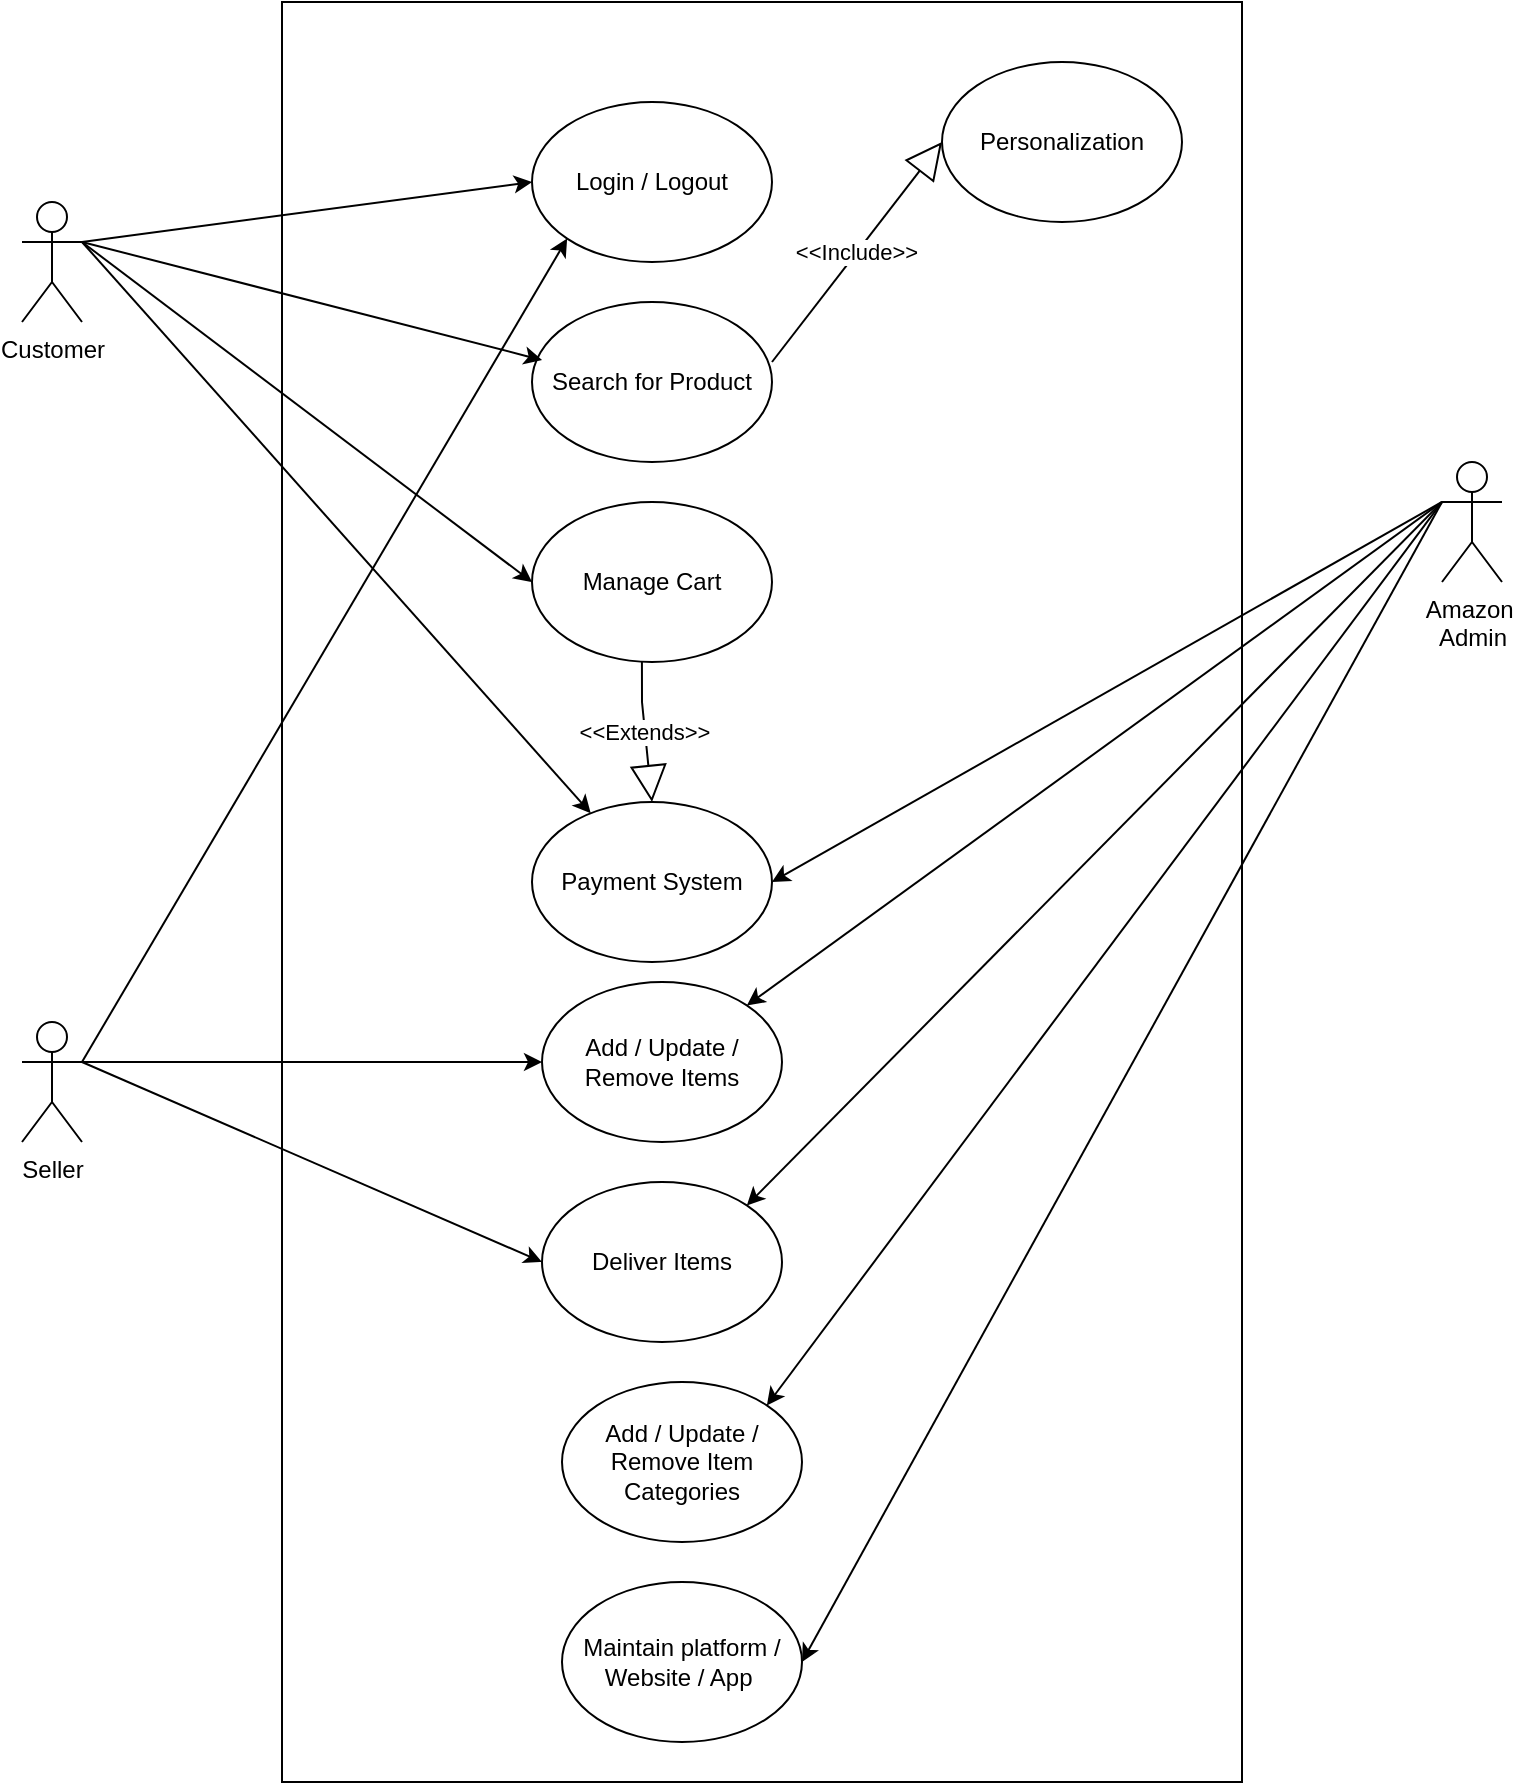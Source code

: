 <mxfile version="24.6.4" type="device">
  <diagram name="Page-1" id="_ZZo5d0lJYXbkXTqS1fF">
    <mxGraphModel dx="2240" dy="868" grid="1" gridSize="10" guides="1" tooltips="1" connect="1" arrows="1" fold="1" page="1" pageScale="1" pageWidth="850" pageHeight="1100" math="0" shadow="0">
      <root>
        <mxCell id="0" />
        <mxCell id="1" parent="0" />
        <mxCell id="Qlh9LIFfdNwu2uTJVq5y-1" value="" style="rounded=0;whiteSpace=wrap;html=1;fillColor=none;" vertex="1" parent="1">
          <mxGeometry x="180" y="90" width="480" height="890" as="geometry" />
        </mxCell>
        <mxCell id="Qlh9LIFfdNwu2uTJVq5y-2" value="Customer" style="shape=umlActor;verticalLabelPosition=bottom;verticalAlign=top;html=1;outlineConnect=0;" vertex="1" parent="1">
          <mxGeometry x="50" y="190" width="30" height="60" as="geometry" />
        </mxCell>
        <mxCell id="Qlh9LIFfdNwu2uTJVq5y-3" value="Seller" style="shape=umlActor;verticalLabelPosition=bottom;verticalAlign=top;html=1;outlineConnect=0;" vertex="1" parent="1">
          <mxGeometry x="50" y="600" width="30" height="60" as="geometry" />
        </mxCell>
        <mxCell id="Qlh9LIFfdNwu2uTJVq5y-4" value="Amazon&amp;nbsp;&lt;div&gt;Admin&lt;/div&gt;" style="shape=umlActor;verticalLabelPosition=bottom;verticalAlign=top;html=1;outlineConnect=0;" vertex="1" parent="1">
          <mxGeometry x="760" y="320" width="30" height="60" as="geometry" />
        </mxCell>
        <mxCell id="Qlh9LIFfdNwu2uTJVq5y-5" value="Login / Logout" style="ellipse;whiteSpace=wrap;html=1;" vertex="1" parent="1">
          <mxGeometry x="305" y="140" width="120" height="80" as="geometry" />
        </mxCell>
        <mxCell id="Qlh9LIFfdNwu2uTJVq5y-6" value="" style="endArrow=classic;html=1;rounded=0;entryX=0;entryY=0.5;entryDx=0;entryDy=0;" edge="1" parent="1" target="Qlh9LIFfdNwu2uTJVq5y-5">
          <mxGeometry width="50" height="50" relative="1" as="geometry">
            <mxPoint x="80" y="210" as="sourcePoint" />
            <mxPoint x="130" y="160" as="targetPoint" />
          </mxGeometry>
        </mxCell>
        <mxCell id="Qlh9LIFfdNwu2uTJVq5y-10" value="" style="endArrow=classic;html=1;rounded=0;entryX=0;entryY=1;entryDx=0;entryDy=0;" edge="1" parent="1" target="Qlh9LIFfdNwu2uTJVq5y-5">
          <mxGeometry width="50" height="50" relative="1" as="geometry">
            <mxPoint x="80" y="620" as="sourcePoint" />
            <mxPoint x="130" y="570" as="targetPoint" />
          </mxGeometry>
        </mxCell>
        <mxCell id="Qlh9LIFfdNwu2uTJVq5y-11" value="Search for Product" style="ellipse;whiteSpace=wrap;html=1;" vertex="1" parent="1">
          <mxGeometry x="305" y="240" width="120" height="80" as="geometry" />
        </mxCell>
        <mxCell id="Qlh9LIFfdNwu2uTJVq5y-12" value="" style="endArrow=classic;html=1;rounded=0;exitX=1;exitY=0.333;exitDx=0;exitDy=0;exitPerimeter=0;entryX=0.042;entryY=0.363;entryDx=0;entryDy=0;entryPerimeter=0;" edge="1" parent="1" source="Qlh9LIFfdNwu2uTJVq5y-2" target="Qlh9LIFfdNwu2uTJVq5y-11">
          <mxGeometry width="50" height="50" relative="1" as="geometry">
            <mxPoint x="80" y="310" as="sourcePoint" />
            <mxPoint x="130" y="260" as="targetPoint" />
          </mxGeometry>
        </mxCell>
        <mxCell id="Qlh9LIFfdNwu2uTJVq5y-13" value="Personalization" style="ellipse;whiteSpace=wrap;html=1;" vertex="1" parent="1">
          <mxGeometry x="510" y="120" width="120" height="80" as="geometry" />
        </mxCell>
        <mxCell id="Qlh9LIFfdNwu2uTJVq5y-14" value="&amp;lt;&amp;lt;Include&amp;gt;&amp;gt;" style="endArrow=block;endSize=16;endFill=0;html=1;rounded=0;entryX=0;entryY=0.5;entryDx=0;entryDy=0;" edge="1" parent="1" target="Qlh9LIFfdNwu2uTJVq5y-13">
          <mxGeometry x="-0.006" width="160" relative="1" as="geometry">
            <mxPoint x="425" y="270" as="sourcePoint" />
            <mxPoint x="585" y="270" as="targetPoint" />
            <mxPoint as="offset" />
          </mxGeometry>
        </mxCell>
        <mxCell id="Qlh9LIFfdNwu2uTJVq5y-15" value="Manage Cart" style="ellipse;whiteSpace=wrap;html=1;" vertex="1" parent="1">
          <mxGeometry x="305" y="340" width="120" height="80" as="geometry" />
        </mxCell>
        <mxCell id="Qlh9LIFfdNwu2uTJVq5y-17" value="" style="endArrow=classic;html=1;rounded=0;entryX=0;entryY=0.5;entryDx=0;entryDy=0;" edge="1" parent="1" target="Qlh9LIFfdNwu2uTJVq5y-15">
          <mxGeometry width="50" height="50" relative="1" as="geometry">
            <mxPoint x="80" y="210" as="sourcePoint" />
            <mxPoint x="150" y="290" as="targetPoint" />
          </mxGeometry>
        </mxCell>
        <mxCell id="Qlh9LIFfdNwu2uTJVq5y-18" value="Payment System" style="ellipse;whiteSpace=wrap;html=1;" vertex="1" parent="1">
          <mxGeometry x="305" y="490" width="120" height="80" as="geometry" />
        </mxCell>
        <mxCell id="Qlh9LIFfdNwu2uTJVq5y-23" value="&amp;lt;&amp;lt;Extends&amp;gt;&amp;gt;" style="endArrow=block;endSize=16;endFill=0;html=1;rounded=0;entryX=0.5;entryY=0;entryDx=0;entryDy=0;exitX=0.458;exitY=1;exitDx=0;exitDy=0;exitPerimeter=0;" edge="1" parent="1" source="Qlh9LIFfdNwu2uTJVq5y-15" target="Qlh9LIFfdNwu2uTJVq5y-18">
          <mxGeometry width="160" relative="1" as="geometry">
            <mxPoint x="450" y="410" as="sourcePoint" />
            <mxPoint x="610" y="410" as="targetPoint" />
            <Array as="points">
              <mxPoint x="360" y="440" />
            </Array>
          </mxGeometry>
        </mxCell>
        <mxCell id="Qlh9LIFfdNwu2uTJVq5y-25" value="" style="endArrow=classic;html=1;rounded=0;exitX=1;exitY=0.333;exitDx=0;exitDy=0;exitPerimeter=0;" edge="1" parent="1" source="Qlh9LIFfdNwu2uTJVq5y-2" target="Qlh9LIFfdNwu2uTJVq5y-18">
          <mxGeometry width="50" height="50" relative="1" as="geometry">
            <mxPoint x="90" y="430" as="sourcePoint" />
            <mxPoint x="140" y="380" as="targetPoint" />
          </mxGeometry>
        </mxCell>
        <mxCell id="Qlh9LIFfdNwu2uTJVq5y-26" value="Add / Update / Remove Items" style="ellipse;whiteSpace=wrap;html=1;" vertex="1" parent="1">
          <mxGeometry x="310" y="580" width="120" height="80" as="geometry" />
        </mxCell>
        <mxCell id="Qlh9LIFfdNwu2uTJVq5y-27" value="" style="endArrow=classic;html=1;rounded=0;entryX=0;entryY=0.5;entryDx=0;entryDy=0;" edge="1" parent="1" target="Qlh9LIFfdNwu2uTJVq5y-26">
          <mxGeometry width="50" height="50" relative="1" as="geometry">
            <mxPoint x="80" y="620" as="sourcePoint" />
            <mxPoint x="180" y="640" as="targetPoint" />
          </mxGeometry>
        </mxCell>
        <mxCell id="Qlh9LIFfdNwu2uTJVq5y-28" value="Deliver Items" style="ellipse;whiteSpace=wrap;html=1;" vertex="1" parent="1">
          <mxGeometry x="310" y="680" width="120" height="80" as="geometry" />
        </mxCell>
        <mxCell id="Qlh9LIFfdNwu2uTJVq5y-29" value="" style="endArrow=classic;html=1;rounded=0;exitX=1;exitY=0.333;exitDx=0;exitDy=0;exitPerimeter=0;entryX=0;entryY=0.5;entryDx=0;entryDy=0;" edge="1" parent="1" source="Qlh9LIFfdNwu2uTJVq5y-3" target="Qlh9LIFfdNwu2uTJVq5y-28">
          <mxGeometry width="50" height="50" relative="1" as="geometry">
            <mxPoint x="120" y="740" as="sourcePoint" />
            <mxPoint x="170" y="690" as="targetPoint" />
          </mxGeometry>
        </mxCell>
        <mxCell id="Qlh9LIFfdNwu2uTJVq5y-30" value="" style="endArrow=classic;html=1;rounded=0;exitX=0;exitY=0.333;exitDx=0;exitDy=0;exitPerimeter=0;entryX=1;entryY=0.5;entryDx=0;entryDy=0;" edge="1" parent="1" source="Qlh9LIFfdNwu2uTJVq5y-4" target="Qlh9LIFfdNwu2uTJVq5y-18">
          <mxGeometry width="50" height="50" relative="1" as="geometry">
            <mxPoint x="500" y="500" as="sourcePoint" />
            <mxPoint x="550" y="450" as="targetPoint" />
          </mxGeometry>
        </mxCell>
        <mxCell id="Qlh9LIFfdNwu2uTJVq5y-31" value="" style="endArrow=classic;html=1;rounded=0;exitX=0;exitY=0.333;exitDx=0;exitDy=0;exitPerimeter=0;entryX=1;entryY=0;entryDx=0;entryDy=0;" edge="1" parent="1" source="Qlh9LIFfdNwu2uTJVq5y-4" target="Qlh9LIFfdNwu2uTJVq5y-26">
          <mxGeometry width="50" height="50" relative="1" as="geometry">
            <mxPoint x="520" y="620" as="sourcePoint" />
            <mxPoint x="570" y="570" as="targetPoint" />
          </mxGeometry>
        </mxCell>
        <mxCell id="Qlh9LIFfdNwu2uTJVq5y-32" value="" style="endArrow=classic;html=1;rounded=0;exitX=0;exitY=0.333;exitDx=0;exitDy=0;exitPerimeter=0;entryX=1;entryY=0;entryDx=0;entryDy=0;" edge="1" parent="1" source="Qlh9LIFfdNwu2uTJVq5y-4" target="Qlh9LIFfdNwu2uTJVq5y-28">
          <mxGeometry width="50" height="50" relative="1" as="geometry">
            <mxPoint x="480" y="720" as="sourcePoint" />
            <mxPoint x="530" y="670" as="targetPoint" />
          </mxGeometry>
        </mxCell>
        <mxCell id="Qlh9LIFfdNwu2uTJVq5y-33" value="Add / Update / Remove Item Categories" style="ellipse;whiteSpace=wrap;html=1;" vertex="1" parent="1">
          <mxGeometry x="320" y="780" width="120" height="80" as="geometry" />
        </mxCell>
        <mxCell id="Qlh9LIFfdNwu2uTJVq5y-35" value="Maintain platform / Website / App&amp;nbsp;" style="ellipse;whiteSpace=wrap;html=1;" vertex="1" parent="1">
          <mxGeometry x="320" y="880" width="120" height="80" as="geometry" />
        </mxCell>
        <mxCell id="Qlh9LIFfdNwu2uTJVq5y-36" value="" style="endArrow=classic;html=1;rounded=0;exitX=0;exitY=0.333;exitDx=0;exitDy=0;exitPerimeter=0;entryX=1;entryY=0;entryDx=0;entryDy=0;" edge="1" parent="1" source="Qlh9LIFfdNwu2uTJVq5y-4" target="Qlh9LIFfdNwu2uTJVq5y-33">
          <mxGeometry width="50" height="50" relative="1" as="geometry">
            <mxPoint x="600" y="770" as="sourcePoint" />
            <mxPoint x="650" y="720" as="targetPoint" />
          </mxGeometry>
        </mxCell>
        <mxCell id="Qlh9LIFfdNwu2uTJVq5y-37" value="" style="endArrow=classic;html=1;rounded=0;exitX=0;exitY=0.333;exitDx=0;exitDy=0;exitPerimeter=0;entryX=1;entryY=0.5;entryDx=0;entryDy=0;" edge="1" parent="1" source="Qlh9LIFfdNwu2uTJVq5y-4" target="Qlh9LIFfdNwu2uTJVq5y-35">
          <mxGeometry width="50" height="50" relative="1" as="geometry">
            <mxPoint x="520" y="830" as="sourcePoint" />
            <mxPoint x="570" y="780" as="targetPoint" />
          </mxGeometry>
        </mxCell>
      </root>
    </mxGraphModel>
  </diagram>
</mxfile>
